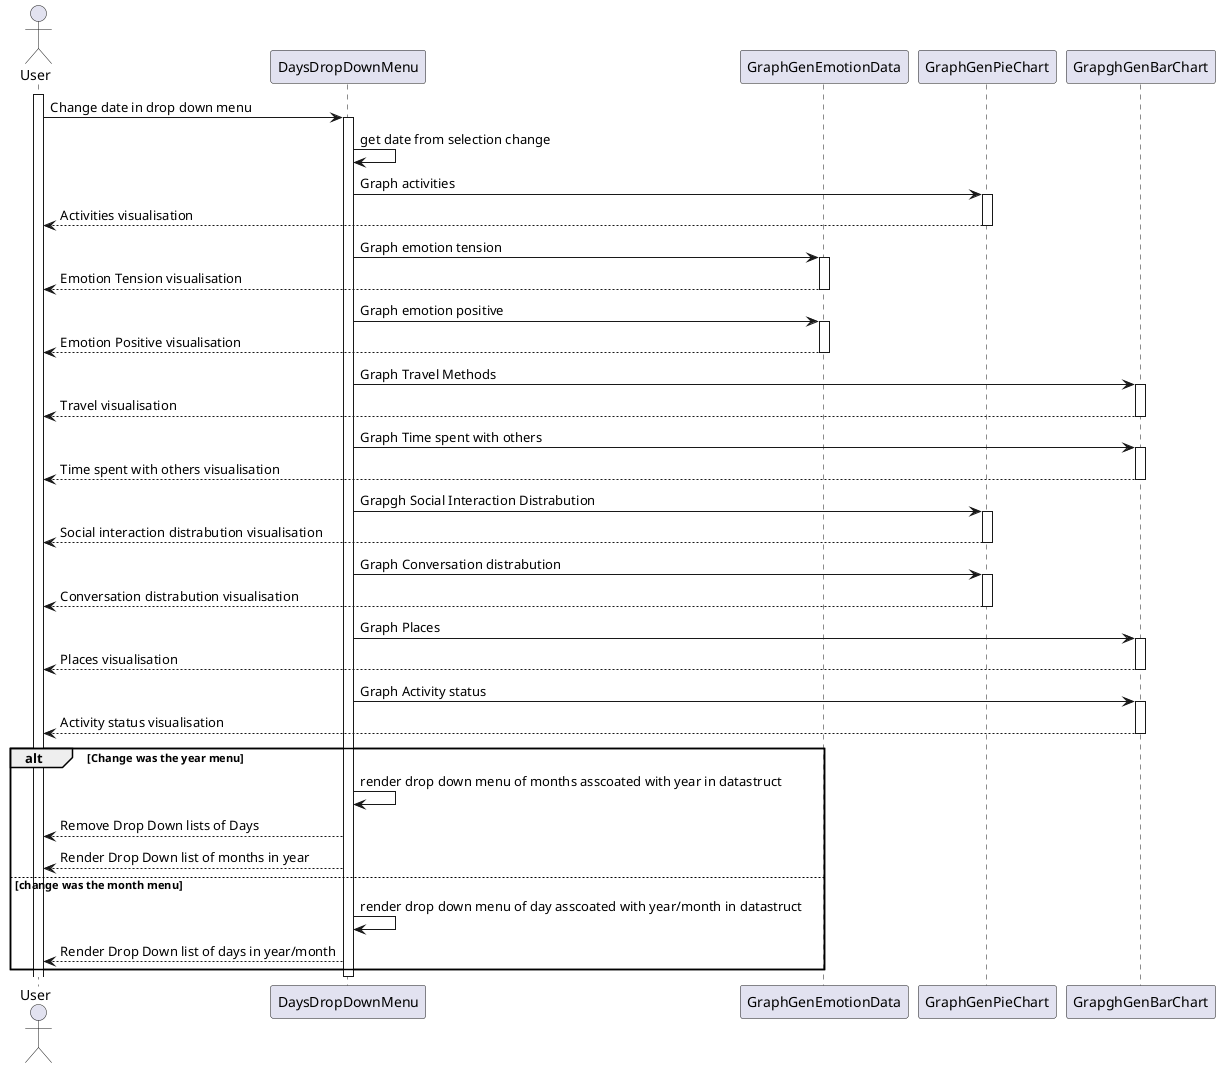 @startuml MenuSelect

actor User
participant DaysDropDownMenu
participant GraphGenEmotionData
participant GraphGenPieChart
participant GrapghGenBarChart


activate User
User -> DaysDropDownMenu: Change date in drop down menu
activate DaysDropDownMenu

DaysDropDownMenu -> DaysDropDownMenu: get date from selection change


DaysDropDownMenu -> GraphGenPieChart: Graph activities
activate GraphGenPieChart
GraphGenPieChart --> User: Activities visualisation
deactivate GraphGenPieChart


DaysDropDownMenu -> GraphGenEmotionData: Graph emotion tension
activate GraphGenEmotionData
GraphGenEmotionData --> User: Emotion Tension visualisation
deactivate GraphGenEmotionData
DaysDropDownMenu -> GraphGenEmotionData: Graph emotion positive
activate GraphGenEmotionData
GraphGenEmotionData --> User: Emotion Positive visualisation
deactivate GraphGenEmotionData

DaysDropDownMenu -> GrapghGenBarChart: Graph Travel Methods
activate GrapghGenBarChart
GrapghGenBarChart --> User: Travel visualisation
deactivate GrapghGenBarChart


DaysDropDownMenu -> GrapghGenBarChart: Graph Time spent with others
activate GrapghGenBarChart
GrapghGenBarChart --> User: Time spent with others visualisation 
deactivate GrapghGenBarChart

DaysDropDownMenu -> GraphGenPieChart: Grapgh Social Interaction Distrabution
activate GraphGenPieChart
GraphGenPieChart --> User: Social interaction distrabution visualisation
deactivate GraphGenPieChart




DaysDropDownMenu -> GraphGenPieChart: Graph Conversation distrabution
activate GraphGenPieChart
GraphGenPieChart --> User: Conversation distrabution visualisation
deactivate GraphGenPieChart





DaysDropDownMenu -> GrapghGenBarChart: Graph Places
activate GrapghGenBarChart
GrapghGenBarChart --> User: Places visualisation
deactivate GrapghGenBarChart

DaysDropDownMenu -> GrapghGenBarChart: Graph Activity status
activate GrapghGenBarChart
GrapghGenBarChart --> User: Activity status visualisation 
deactivate GrapghGenBarChart


alt Change was the year menu
    DaysDropDownMenu -> DaysDropDownMenu: render drop down menu of months asscoated with year in datastruct 
     DaysDropDownMenu --> User : Remove Drop Down lists of Days
    DaysDropDownMenu --> User : Render Drop Down list of months in year 
else change was the month menu
    DaysDropDownMenu -> DaysDropDownMenu: render drop down menu of day asscoated with year/month in datastruct 
    DaysDropDownMenu --> User : Render Drop Down list of days in year/month 

end
    deactivate DaysDropDownMenu
@enduml